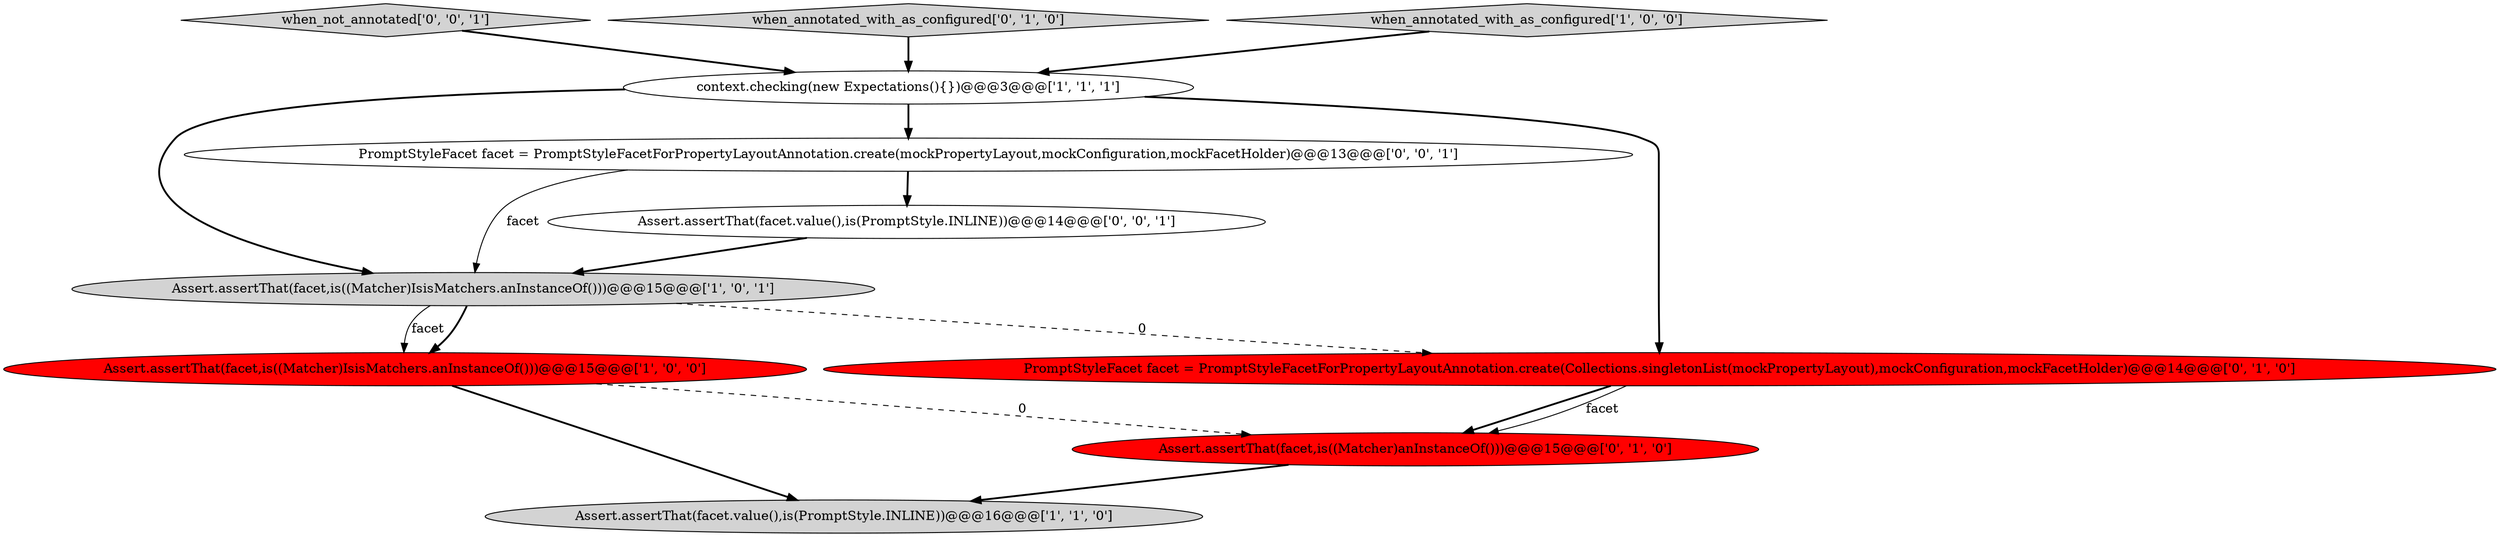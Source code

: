 digraph {
8 [style = filled, label = "when_not_annotated['0', '0', '1']", fillcolor = lightgray, shape = diamond image = "AAA0AAABBB3BBB"];
2 [style = filled, label = "Assert.assertThat(facet,is((Matcher)IsisMatchers.anInstanceOf()))@@@15@@@['1', '0', '1']", fillcolor = lightgray, shape = ellipse image = "AAA0AAABBB1BBB"];
9 [style = filled, label = "Assert.assertThat(facet.value(),is(PromptStyle.INLINE))@@@14@@@['0', '0', '1']", fillcolor = white, shape = ellipse image = "AAA0AAABBB3BBB"];
7 [style = filled, label = "when_annotated_with_as_configured['0', '1', '0']", fillcolor = lightgray, shape = diamond image = "AAA0AAABBB2BBB"];
1 [style = filled, label = "when_annotated_with_as_configured['1', '0', '0']", fillcolor = lightgray, shape = diamond image = "AAA0AAABBB1BBB"];
3 [style = filled, label = "context.checking(new Expectations(){})@@@3@@@['1', '1', '1']", fillcolor = white, shape = ellipse image = "AAA0AAABBB1BBB"];
4 [style = filled, label = "Assert.assertThat(facet,is((Matcher)IsisMatchers.anInstanceOf()))@@@15@@@['1', '0', '0']", fillcolor = red, shape = ellipse image = "AAA1AAABBB1BBB"];
10 [style = filled, label = "PromptStyleFacet facet = PromptStyleFacetForPropertyLayoutAnnotation.create(mockPropertyLayout,mockConfiguration,mockFacetHolder)@@@13@@@['0', '0', '1']", fillcolor = white, shape = ellipse image = "AAA0AAABBB3BBB"];
6 [style = filled, label = "Assert.assertThat(facet,is((Matcher)anInstanceOf()))@@@15@@@['0', '1', '0']", fillcolor = red, shape = ellipse image = "AAA1AAABBB2BBB"];
5 [style = filled, label = "PromptStyleFacet facet = PromptStyleFacetForPropertyLayoutAnnotation.create(Collections.singletonList(mockPropertyLayout),mockConfiguration,mockFacetHolder)@@@14@@@['0', '1', '0']", fillcolor = red, shape = ellipse image = "AAA1AAABBB2BBB"];
0 [style = filled, label = "Assert.assertThat(facet.value(),is(PromptStyle.INLINE))@@@16@@@['1', '1', '0']", fillcolor = lightgray, shape = ellipse image = "AAA0AAABBB1BBB"];
1->3 [style = bold, label=""];
3->10 [style = bold, label=""];
2->5 [style = dashed, label="0"];
3->5 [style = bold, label=""];
10->9 [style = bold, label=""];
6->0 [style = bold, label=""];
5->6 [style = bold, label=""];
3->2 [style = bold, label=""];
5->6 [style = solid, label="facet"];
4->6 [style = dashed, label="0"];
2->4 [style = bold, label=""];
9->2 [style = bold, label=""];
2->4 [style = solid, label="facet"];
7->3 [style = bold, label=""];
4->0 [style = bold, label=""];
8->3 [style = bold, label=""];
10->2 [style = solid, label="facet"];
}
